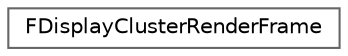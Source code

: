 digraph "Graphical Class Hierarchy"
{
 // INTERACTIVE_SVG=YES
 // LATEX_PDF_SIZE
  bgcolor="transparent";
  edge [fontname=Helvetica,fontsize=10,labelfontname=Helvetica,labelfontsize=10];
  node [fontname=Helvetica,fontsize=10,shape=box,height=0.2,width=0.4];
  rankdir="LR";
  Node0 [id="Node000000",label="FDisplayClusterRenderFrame",height=0.2,width=0.4,color="grey40", fillcolor="white", style="filled",URL="$d7/d93/classFDisplayClusterRenderFrame.html",tooltip="nDisplay: Render frame container The final frame is composed of DCViewports, which are rendered in th..."];
}
